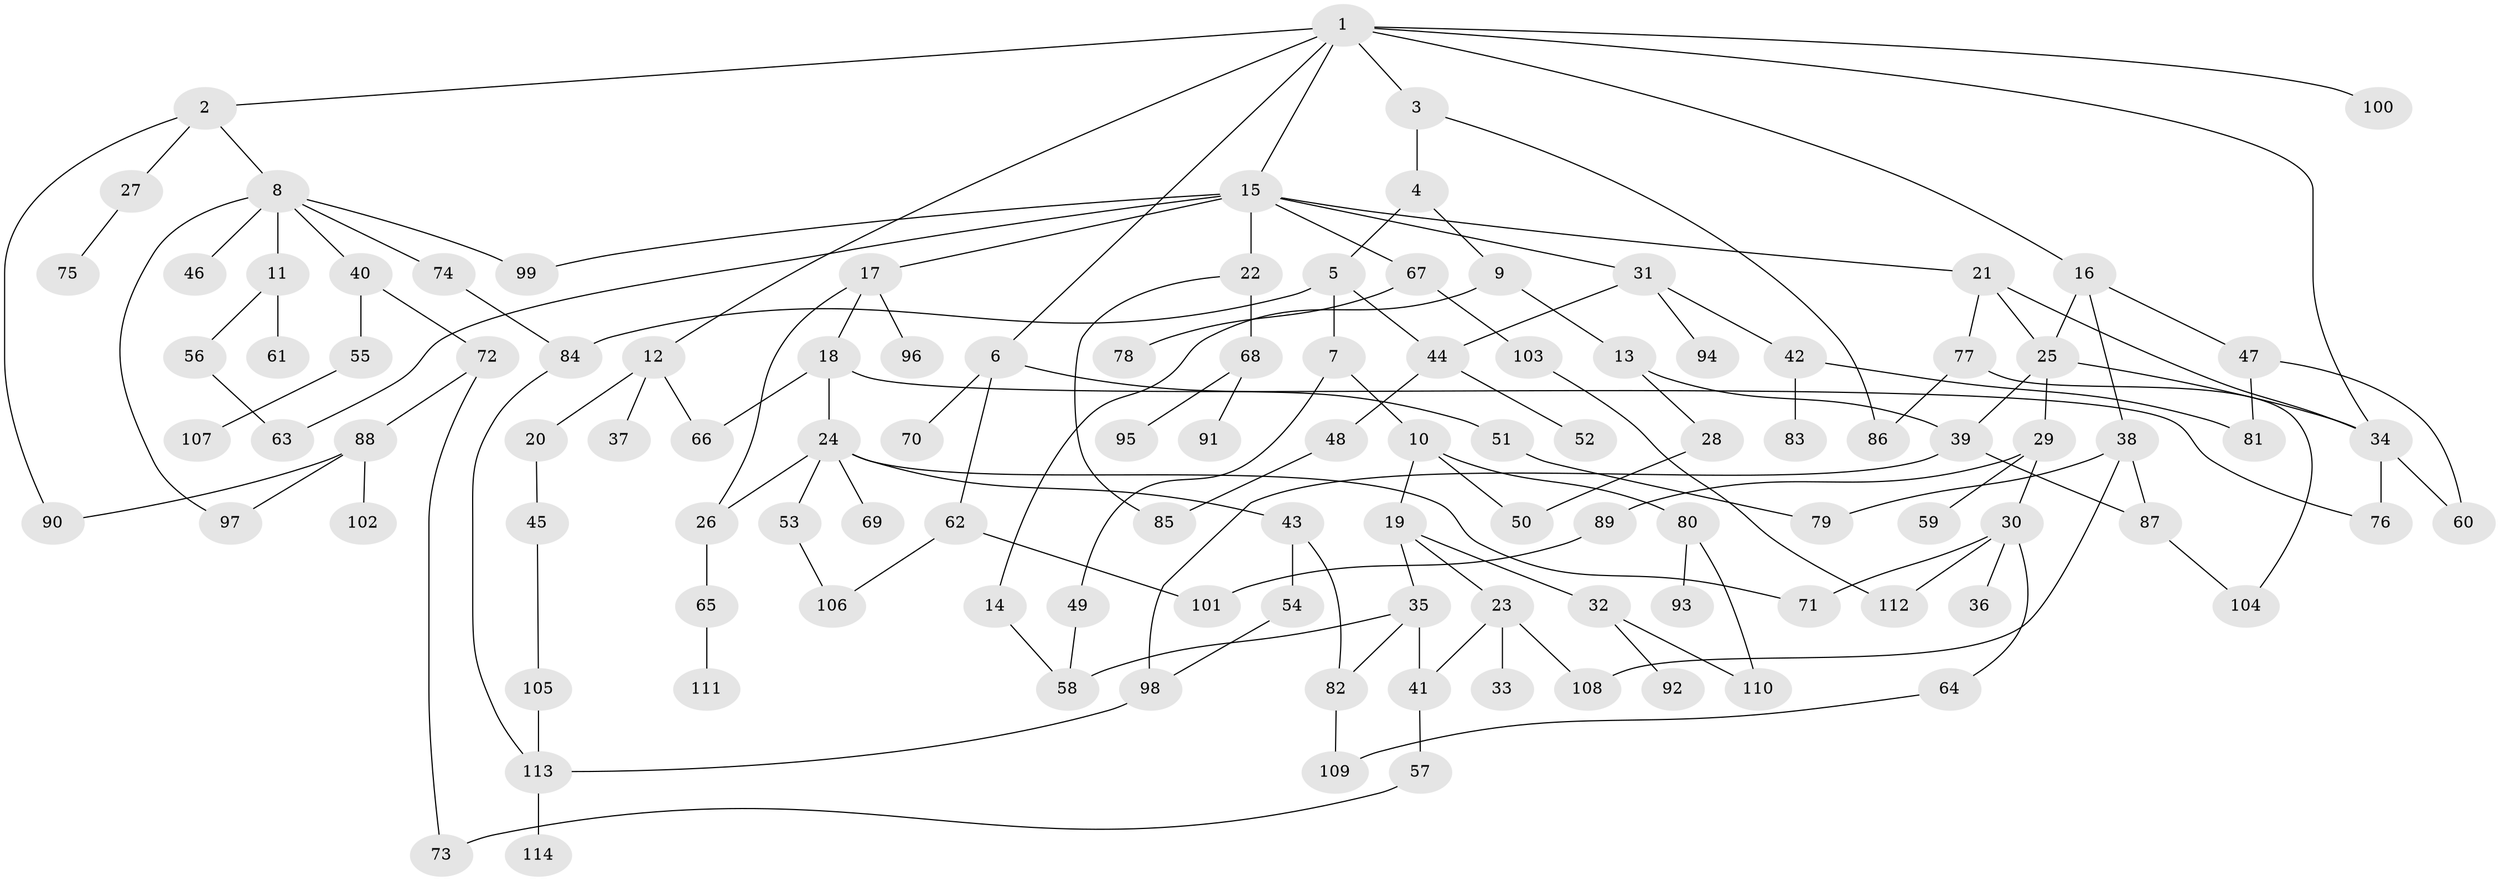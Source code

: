 // Generated by graph-tools (version 1.1) at 2025/41/03/09/25 04:41:02]
// undirected, 114 vertices, 149 edges
graph export_dot {
graph [start="1"]
  node [color=gray90,style=filled];
  1;
  2;
  3;
  4;
  5;
  6;
  7;
  8;
  9;
  10;
  11;
  12;
  13;
  14;
  15;
  16;
  17;
  18;
  19;
  20;
  21;
  22;
  23;
  24;
  25;
  26;
  27;
  28;
  29;
  30;
  31;
  32;
  33;
  34;
  35;
  36;
  37;
  38;
  39;
  40;
  41;
  42;
  43;
  44;
  45;
  46;
  47;
  48;
  49;
  50;
  51;
  52;
  53;
  54;
  55;
  56;
  57;
  58;
  59;
  60;
  61;
  62;
  63;
  64;
  65;
  66;
  67;
  68;
  69;
  70;
  71;
  72;
  73;
  74;
  75;
  76;
  77;
  78;
  79;
  80;
  81;
  82;
  83;
  84;
  85;
  86;
  87;
  88;
  89;
  90;
  91;
  92;
  93;
  94;
  95;
  96;
  97;
  98;
  99;
  100;
  101;
  102;
  103;
  104;
  105;
  106;
  107;
  108;
  109;
  110;
  111;
  112;
  113;
  114;
  1 -- 2;
  1 -- 3;
  1 -- 6;
  1 -- 12;
  1 -- 15;
  1 -- 16;
  1 -- 34;
  1 -- 100;
  2 -- 8;
  2 -- 27;
  2 -- 90;
  3 -- 4;
  3 -- 86;
  4 -- 5;
  4 -- 9;
  5 -- 7;
  5 -- 44;
  5 -- 84;
  6 -- 51;
  6 -- 62;
  6 -- 70;
  7 -- 10;
  7 -- 49;
  8 -- 11;
  8 -- 40;
  8 -- 46;
  8 -- 74;
  8 -- 99;
  8 -- 97;
  9 -- 13;
  9 -- 14;
  10 -- 19;
  10 -- 80;
  10 -- 50;
  11 -- 56;
  11 -- 61;
  12 -- 20;
  12 -- 37;
  12 -- 66;
  13 -- 28;
  13 -- 39;
  14 -- 58;
  15 -- 17;
  15 -- 21;
  15 -- 22;
  15 -- 31;
  15 -- 67;
  15 -- 99;
  15 -- 63;
  16 -- 25;
  16 -- 38;
  16 -- 47;
  17 -- 18;
  17 -- 26;
  17 -- 96;
  18 -- 24;
  18 -- 76;
  18 -- 66;
  19 -- 23;
  19 -- 32;
  19 -- 35;
  20 -- 45;
  21 -- 77;
  21 -- 34;
  21 -- 25;
  22 -- 68;
  22 -- 85;
  23 -- 33;
  23 -- 108;
  23 -- 41;
  24 -- 43;
  24 -- 53;
  24 -- 69;
  24 -- 71;
  24 -- 26;
  25 -- 29;
  25 -- 34;
  25 -- 39;
  26 -- 65;
  27 -- 75;
  28 -- 50;
  29 -- 30;
  29 -- 59;
  29 -- 89;
  30 -- 36;
  30 -- 64;
  30 -- 71;
  30 -- 112;
  31 -- 42;
  31 -- 94;
  31 -- 44;
  32 -- 92;
  32 -- 110;
  34 -- 60;
  34 -- 76;
  35 -- 41;
  35 -- 58;
  35 -- 82;
  38 -- 79;
  38 -- 87;
  38 -- 108;
  39 -- 98;
  39 -- 87;
  40 -- 55;
  40 -- 72;
  41 -- 57;
  42 -- 81;
  42 -- 83;
  43 -- 54;
  43 -- 82;
  44 -- 48;
  44 -- 52;
  45 -- 105;
  47 -- 60;
  47 -- 81;
  48 -- 85;
  49 -- 58;
  51 -- 79;
  53 -- 106;
  54 -- 98;
  55 -- 107;
  56 -- 63;
  57 -- 73;
  62 -- 101;
  62 -- 106;
  64 -- 109;
  65 -- 111;
  67 -- 78;
  67 -- 103;
  68 -- 91;
  68 -- 95;
  72 -- 73;
  72 -- 88;
  74 -- 84;
  77 -- 104;
  77 -- 86;
  80 -- 93;
  80 -- 110;
  82 -- 109;
  84 -- 113;
  87 -- 104;
  88 -- 97;
  88 -- 102;
  88 -- 90;
  89 -- 101;
  98 -- 113;
  103 -- 112;
  105 -- 113;
  113 -- 114;
}
